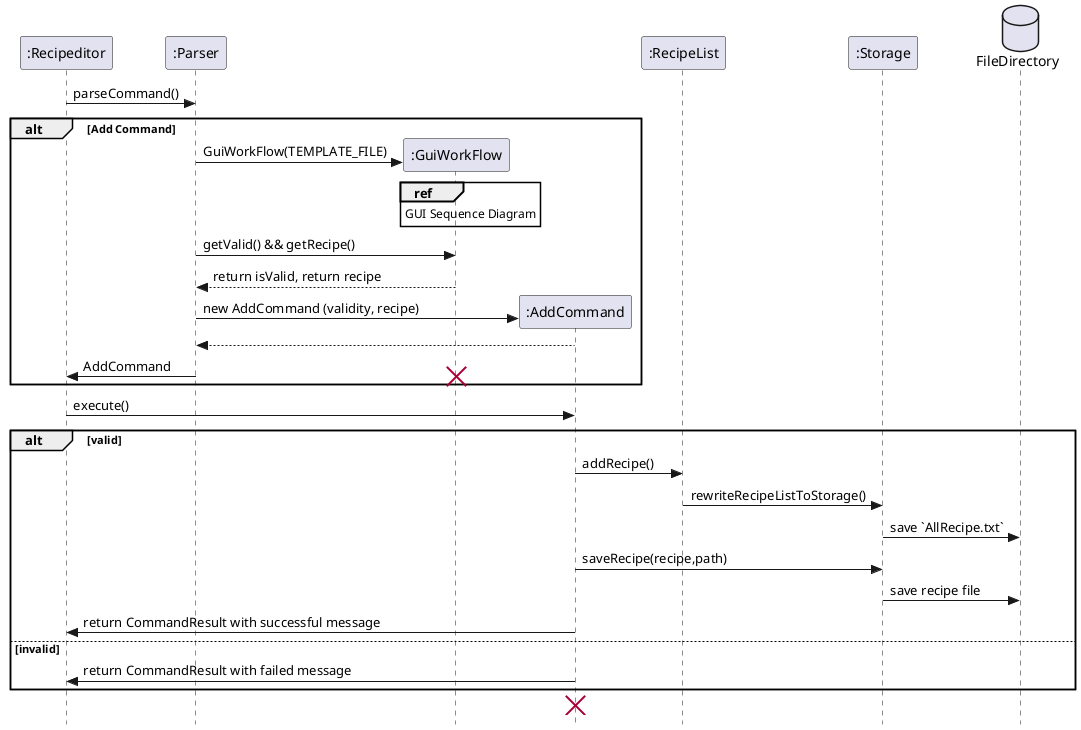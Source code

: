 @startuml
skinparam Style strictuml
participant ":Recipeditor" as Main
participant ":Parser" as Parser
participant ":GuiWorkFlow" as GuiWorkFlow
participant ":AddCommand" as AddCommand
participant ":RecipeList" as RecipeList
participant ":Storage" as Storage
database FileDirectory

Main-> Parser: parseCommand()

alt Add Command
create GuiWorkFlow
Parser -> GuiWorkFlow: GuiWorkFlow(TEMPLATE_FILE)
ref over GuiWorkFlow
GUI Sequence Diagram
end
Parser -> GuiWorkFlow: getValid() && getRecipe()
GuiWorkFlow --> Parser: return isValid, return recipe

create AddCommand
Parser -> AddCommand: new AddCommand (validity, recipe)
AddCommand --> Parser:
Parser -> Main : AddCommand
destroy GuiWorkFlow
end
Main -> AddCommand: execute()
alt valid
    AddCommand -> RecipeList: addRecipe()
    RecipeList -> Storage: rewriteRecipeListToStorage()
    Storage -> FileDirectory: save `AllRecipe.txt`
    AddCommand -> Storage: saveRecipe(recipe,path)
    Storage -> FileDirectory: save recipe file
    AddCommand -> Main: return CommandResult with successful message
else invalid
    AddCommand -> Main: return CommandResult with failed message
end
destroy AddCommand

@enduml